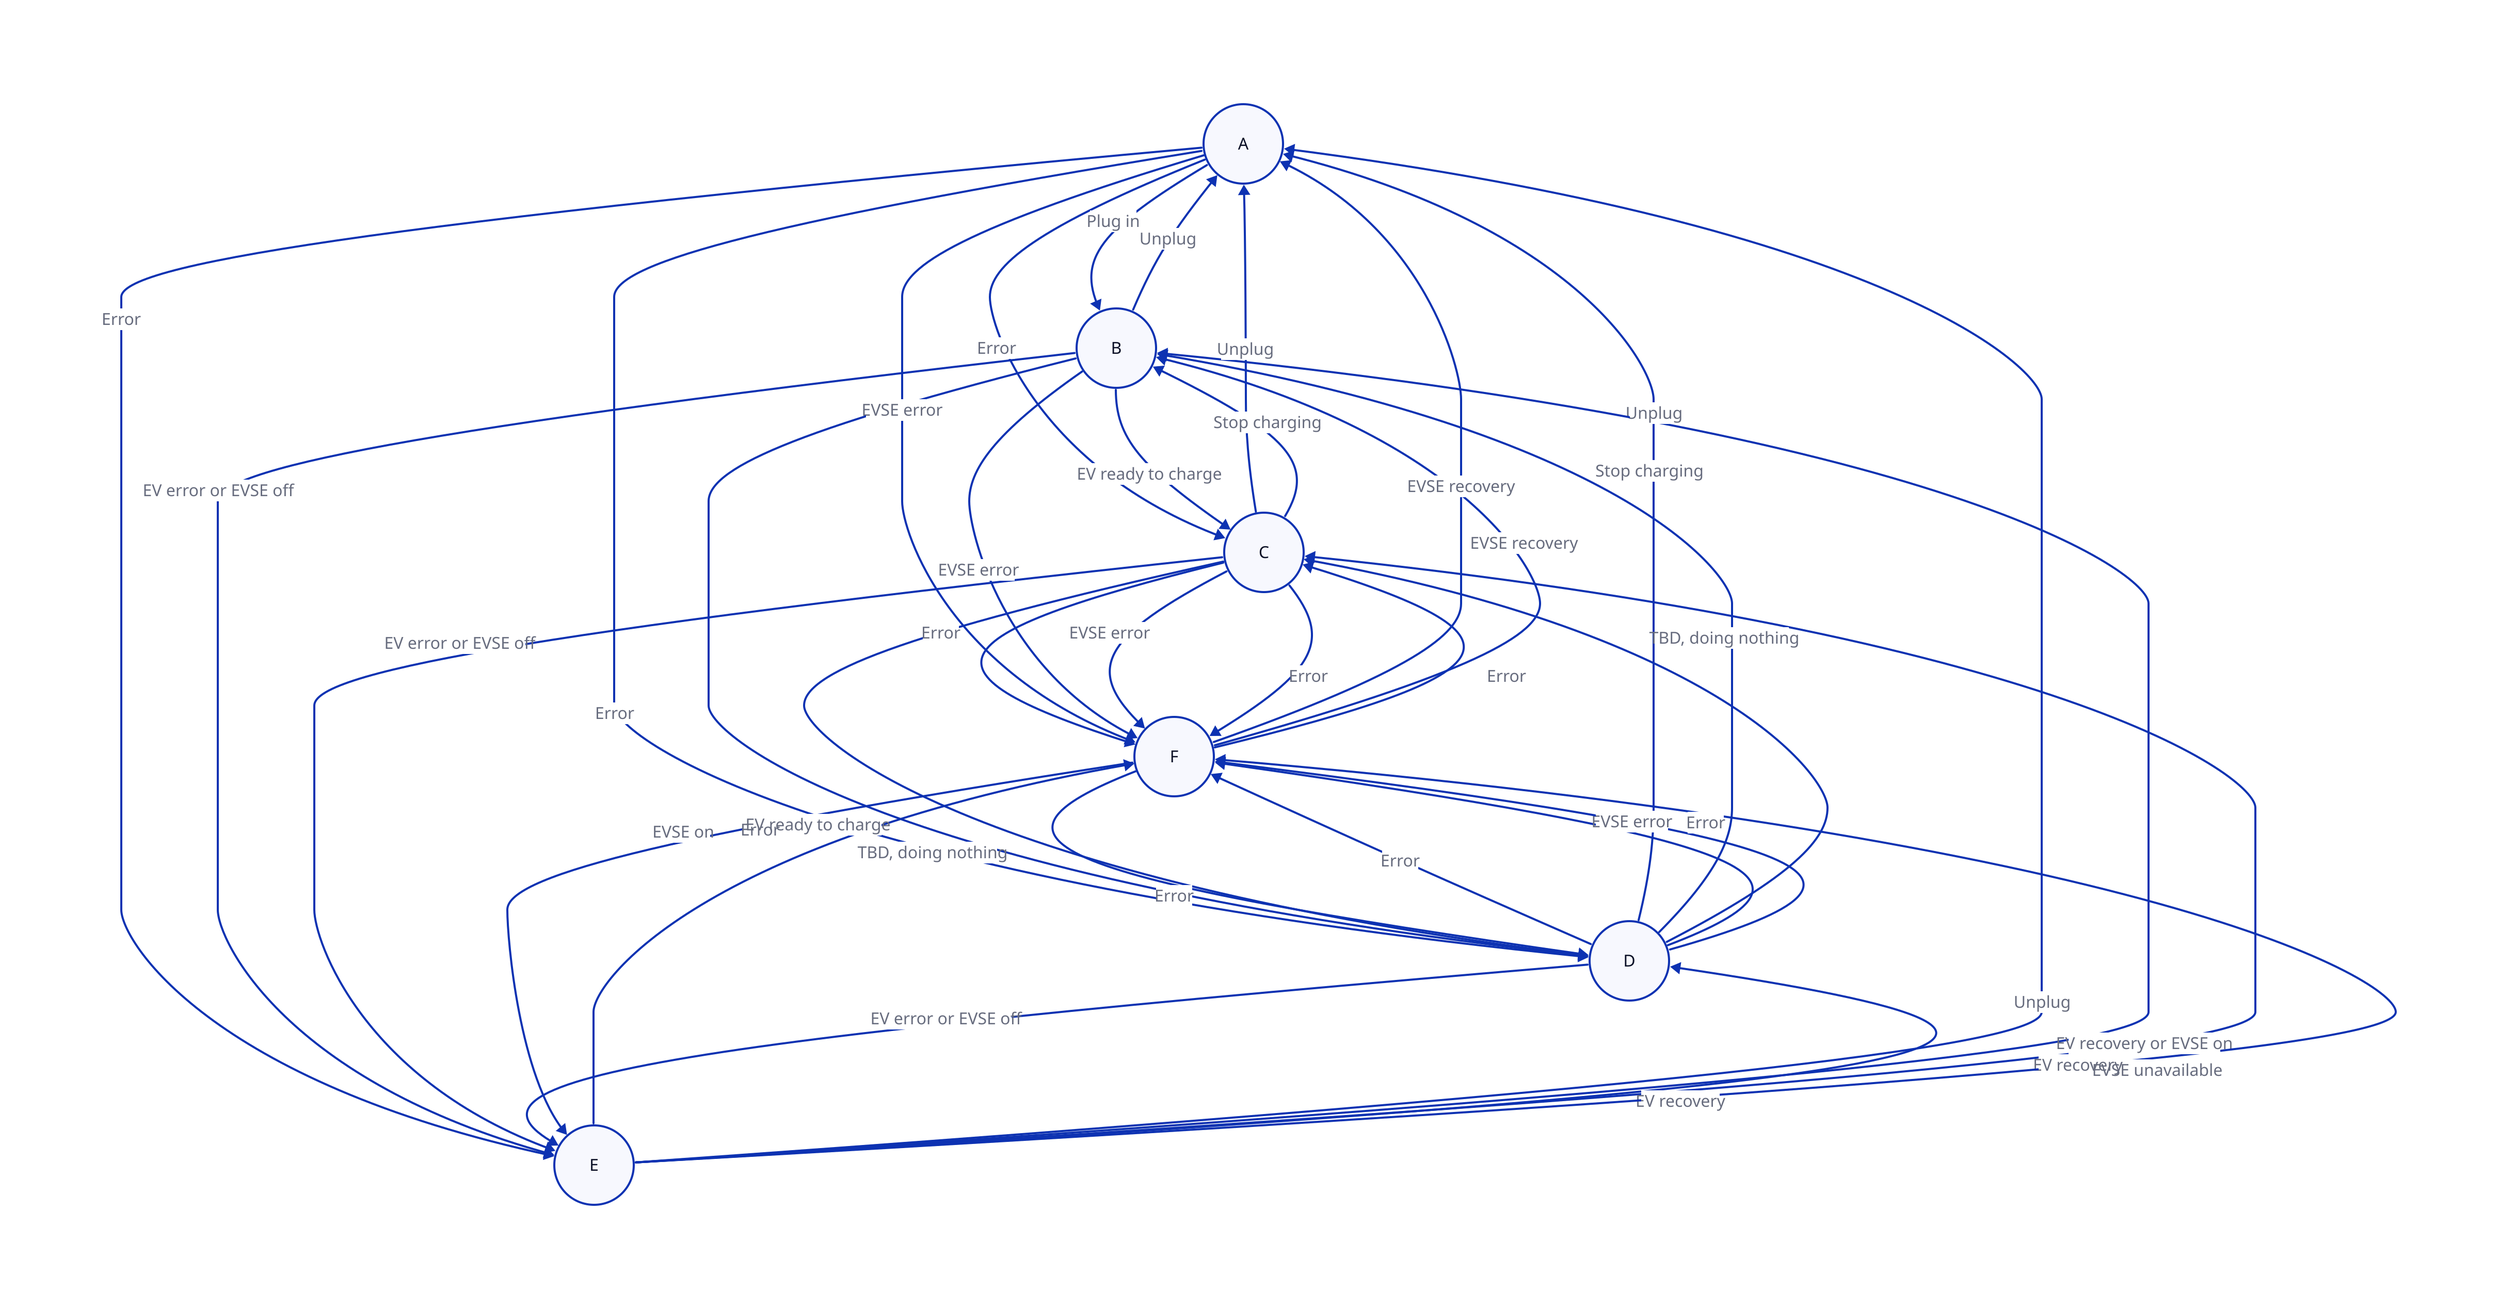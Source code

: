 A.shape: circle
B.shape: circle
C.shape: circle
D.shape: circle
E.shape: circle
F.shape: circle

A -> B: Plug in
A -> C -> F: Error
A -> D -> F: Error
A -> E -> F: Error
A -> F: EVSE error

B -> A: Unplug
B -> C: EV ready to charge
B -> D: EV ready to charge
B -> E: EV error or EVSE off
B -> F: EVSE error

C -> A: Unplug
C -> B: Stop charging
C -> D: TBD, doing nothing
C -> E: EV error or EVSE off
C -> F: EVSE error

D -> A: Unplug
D -> B: Stop charging
D -> C: TBD, doing nothing
D -> E: EV error or EVSE off
D -> F: EVSE error

E -> A: Unplug
E -> B: EV recovery or EVSE on
E -> C: EV recovery
E -> D: EV recovery
E -> F: EVSE unavailable

F -> A: EVSE recovery
F -> B: EVSE recovery
F -> C -> F: Error
F -> D -> F: Error
F -> E: EVSE on
